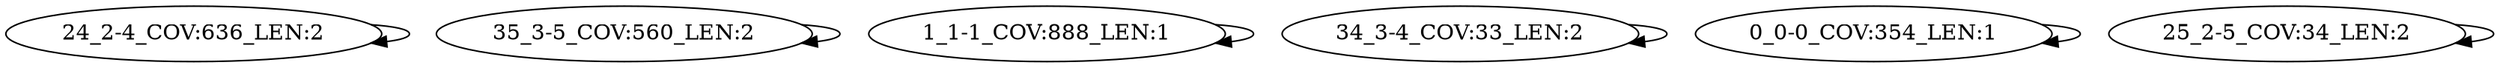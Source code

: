 digraph G {
    "24_2-4_COV:636_LEN:2" -> "24_2-4_COV:636_LEN:2";
    "35_3-5_COV:560_LEN:2" -> "35_3-5_COV:560_LEN:2";
    "1_1-1_COV:888_LEN:1" -> "1_1-1_COV:888_LEN:1";
    "34_3-4_COV:33_LEN:2" -> "34_3-4_COV:33_LEN:2";
    "0_0-0_COV:354_LEN:1" -> "0_0-0_COV:354_LEN:1";
    "25_2-5_COV:34_LEN:2" -> "25_2-5_COV:34_LEN:2";
}
